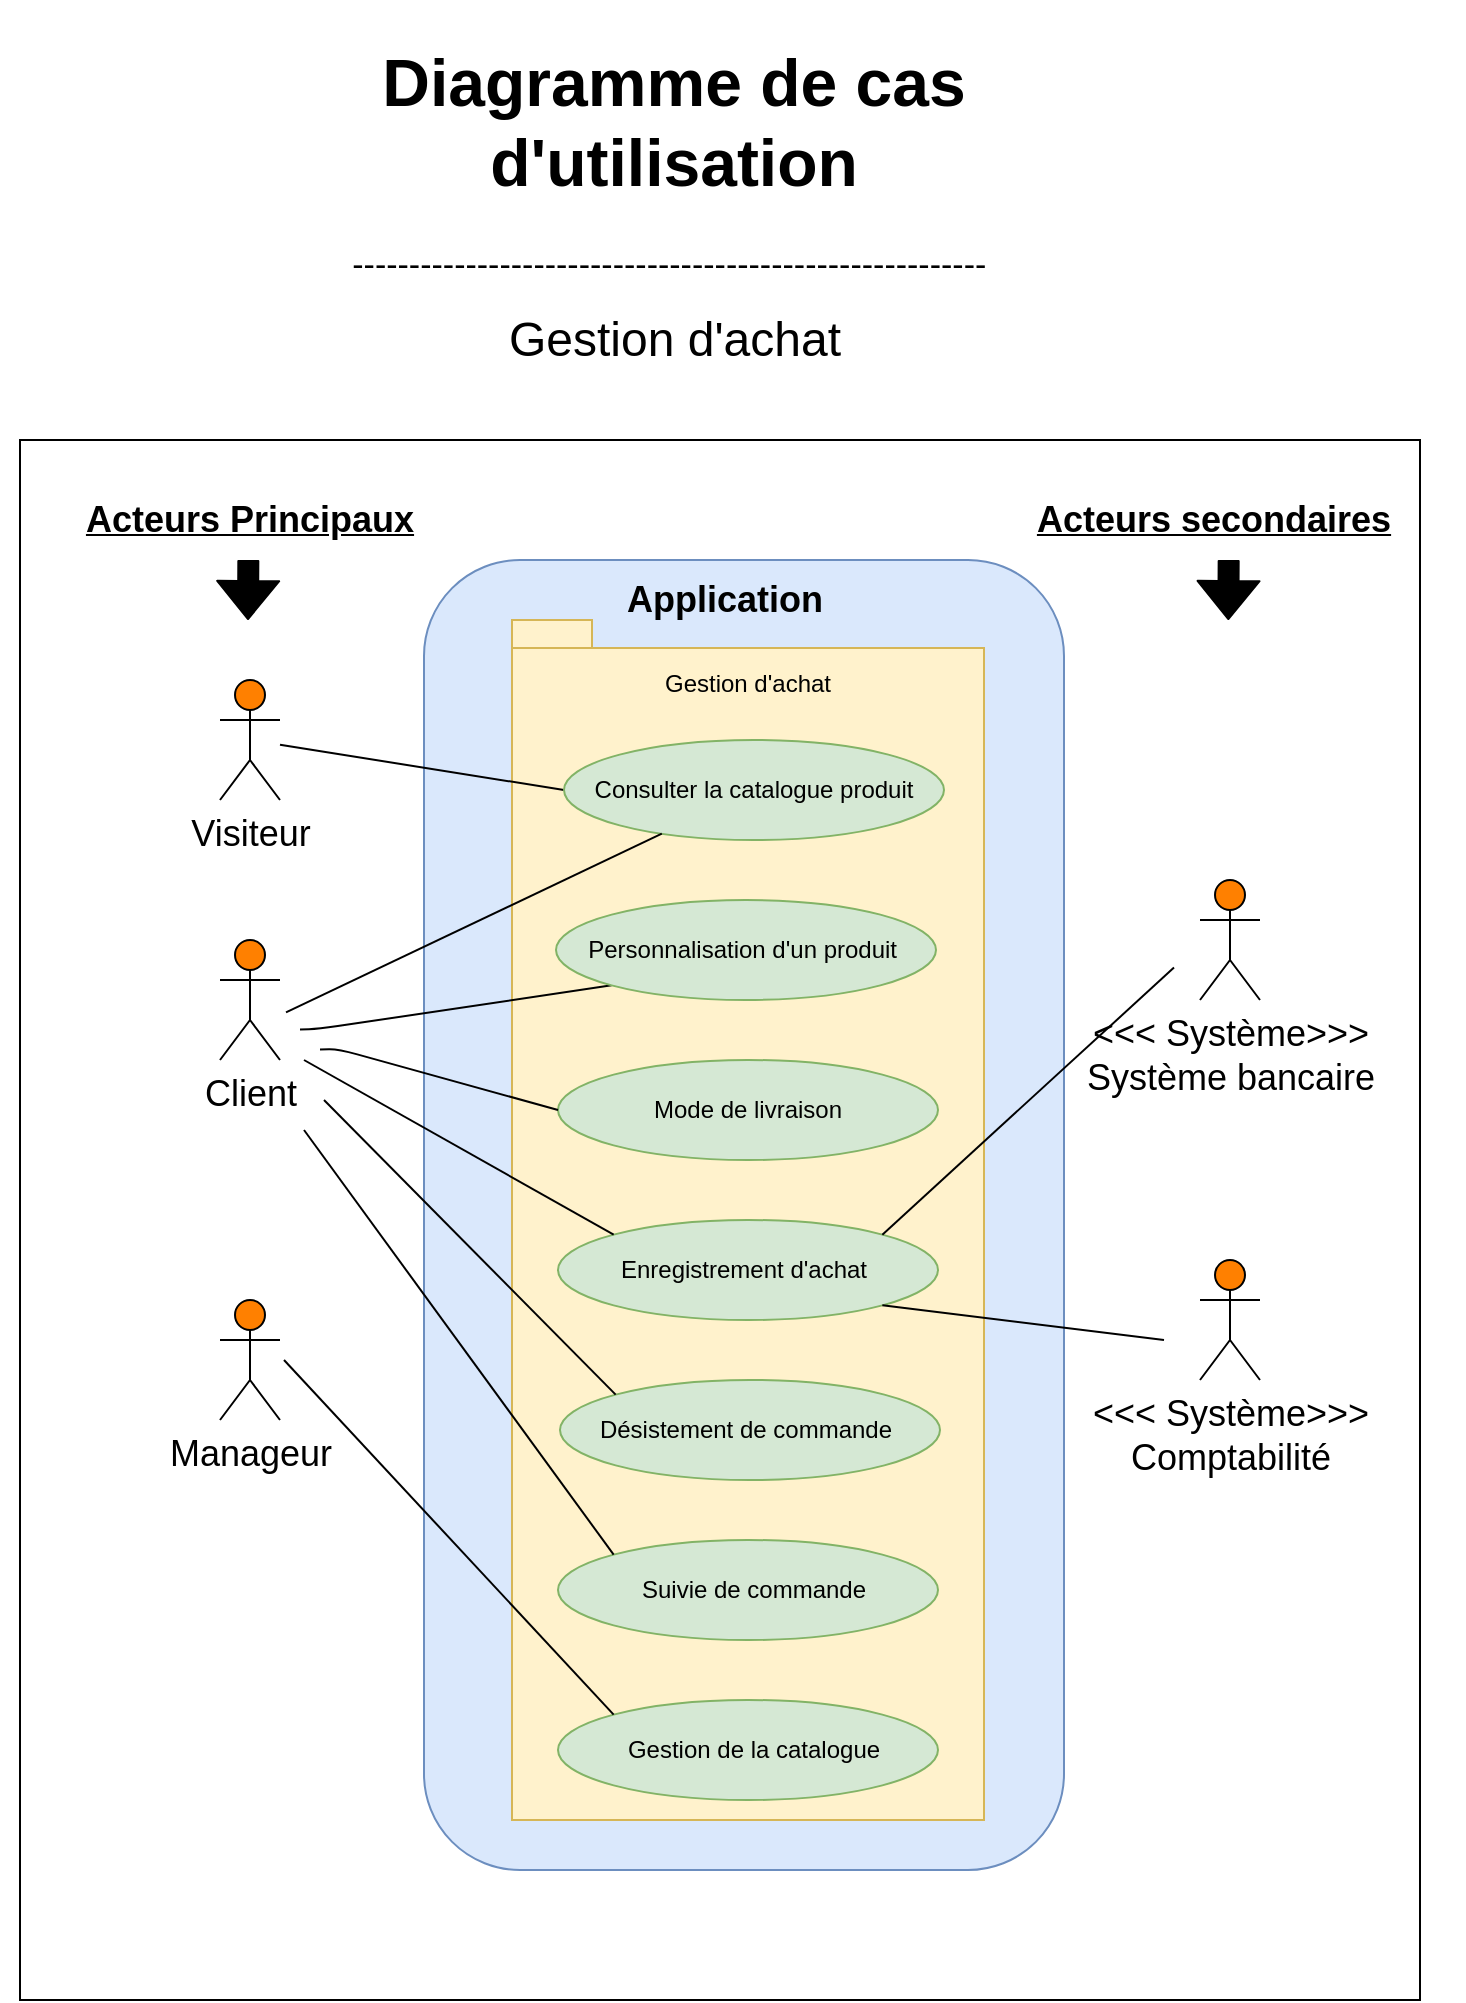<mxfile version="12.6.6" type="github" pages="5">
  <diagram id="Q4VnvSh6ajyP1y70Wybg" name="Gestion d&#39;achat">
    <mxGraphModel dx="786" dy="513" grid="1" gridSize="10" guides="1" tooltips="1" connect="1" arrows="1" fold="1" page="1" pageScale="1" pageWidth="827" pageHeight="1169" math="0" shadow="0">
      <root>
        <mxCell id="0"/>
        <mxCell id="1" parent="0"/>
        <mxCell id="QWDj1nxfprRpqqSH3ZDR-1" value="" style="whiteSpace=wrap;html=1;" parent="1" vertex="1">
          <mxGeometry x="68" y="250" width="700" height="780" as="geometry"/>
        </mxCell>
        <mxCell id="QWDj1nxfprRpqqSH3ZDR-2" value="&lt;h1 style=&quot;font-size: 33px&quot;&gt;Diagramme de cas d&#39;utilisation&lt;/h1&gt;&lt;span style=&quot;font-size: 17px&quot;&gt;--------------------------------------------------------&amp;nbsp;&lt;/span&gt;&lt;p style=&quot;font-size: 17px&quot;&gt;&amp;nbsp;&lt;/p&gt;" style="text;html=1;strokeColor=none;fillColor=none;spacing=5;spacingTop=-20;whiteSpace=wrap;overflow=hidden;rounded=0;align=center;" parent="1" vertex="1">
          <mxGeometry x="190" y="40" width="410" height="150" as="geometry"/>
        </mxCell>
        <mxCell id="QWDj1nxfprRpqqSH3ZDR-3" value="" style="rounded=1;whiteSpace=wrap;html=1;fillColor=#dae8fc;strokeColor=#6c8ebf;" parent="1" vertex="1">
          <mxGeometry x="270" y="310" width="320" height="655" as="geometry"/>
        </mxCell>
        <mxCell id="QWDj1nxfprRpqqSH3ZDR-4" value="Application&amp;nbsp;" style="text;html=1;strokeColor=none;fillColor=none;align=center;verticalAlign=middle;whiteSpace=wrap;rounded=0;fontSize=18;fontStyle=1;glass=0;gradientColor=none;" parent="1" vertex="1">
          <mxGeometry x="343" y="300" width="160" height="60" as="geometry"/>
        </mxCell>
        <mxCell id="QWDj1nxfprRpqqSH3ZDR-5" value="Visiteur" style="shape=umlActor;verticalLabelPosition=bottom;labelBackgroundColor=#ffffff;verticalAlign=top;html=1;outlineConnect=0;fontSize=18;fillColor=#FF8000;" parent="1" vertex="1">
          <mxGeometry x="168" y="370" width="30" height="60" as="geometry"/>
        </mxCell>
        <mxCell id="QWDj1nxfprRpqqSH3ZDR-6" value="Client" style="shape=umlActor;verticalLabelPosition=bottom;labelBackgroundColor=#ffffff;verticalAlign=top;html=1;outlineConnect=0;fontSize=18;fillColor=#FF8000;" parent="1" vertex="1">
          <mxGeometry x="168" y="500" width="30" height="60" as="geometry"/>
        </mxCell>
        <mxCell id="QWDj1nxfprRpqqSH3ZDR-9" value="Manageur" style="shape=umlActor;verticalLabelPosition=bottom;labelBackgroundColor=#ffffff;verticalAlign=top;html=1;outlineConnect=0;fontSize=18;fillColor=#FF8000;" parent="1" vertex="1">
          <mxGeometry x="168" y="680" width="30" height="60" as="geometry"/>
        </mxCell>
        <mxCell id="QWDj1nxfprRpqqSH3ZDR-30" value="&amp;lt;&amp;lt;&amp;lt; Système&amp;gt;&amp;gt;&amp;gt;&lt;br&gt;Système bancaire" style="shape=umlActor;verticalLabelPosition=bottom;labelBackgroundColor=#ffffff;verticalAlign=top;html=1;outlineConnect=0;fontSize=18;gradientColor=none;gradientDirection=north;fillColor=#FF8000;" parent="1" vertex="1">
          <mxGeometry x="658" y="470" width="30" height="60" as="geometry"/>
        </mxCell>
        <mxCell id="QWDj1nxfprRpqqSH3ZDR-31" value="&amp;lt;&amp;lt;&amp;lt; Système&amp;gt;&amp;gt;&amp;gt;&lt;br&gt;Comptabilité" style="shape=umlActor;verticalLabelPosition=bottom;labelBackgroundColor=#ffffff;verticalAlign=top;html=1;outlineConnect=0;fontSize=18;gradientColor=none;gradientDirection=north;fillColor=#FF8000;" parent="1" vertex="1">
          <mxGeometry x="658" y="660" width="30" height="60" as="geometry"/>
        </mxCell>
        <mxCell id="QWDj1nxfprRpqqSH3ZDR-36" value="Acteurs Principaux" style="text;html=1;strokeColor=none;fillColor=none;align=center;verticalAlign=middle;whiteSpace=wrap;rounded=0;glass=0;fontSize=18;fontStyle=5" parent="1" vertex="1">
          <mxGeometry x="58" y="280" width="250" height="20" as="geometry"/>
        </mxCell>
        <mxCell id="QWDj1nxfprRpqqSH3ZDR-37" value="Acteurs secondaires" style="text;html=1;strokeColor=none;fillColor=none;align=center;verticalAlign=middle;whiteSpace=wrap;rounded=0;glass=0;fontSize=18;fontStyle=5" parent="1" vertex="1">
          <mxGeometry x="540" y="280" width="250" height="20" as="geometry"/>
        </mxCell>
        <mxCell id="QWDj1nxfprRpqqSH3ZDR-38" value="" style="shape=flexArrow;endArrow=classic;html=1;strokeColor=#000000;fontSize=18;fillColor=#000000;" parent="1" edge="1">
          <mxGeometry width="50" height="50" relative="1" as="geometry">
            <mxPoint x="182.17" y="310" as="sourcePoint"/>
            <mxPoint x="182" y="340" as="targetPoint"/>
          </mxGeometry>
        </mxCell>
        <mxCell id="QWDj1nxfprRpqqSH3ZDR-40" value="" style="shape=flexArrow;endArrow=classic;html=1;strokeColor=#000000;fontSize=18;fillColor=#000000;" parent="1" edge="1">
          <mxGeometry width="50" height="50" relative="1" as="geometry">
            <mxPoint x="672.34" y="310" as="sourcePoint"/>
            <mxPoint x="672.17" y="340" as="targetPoint"/>
          </mxGeometry>
        </mxCell>
        <mxCell id="bGvTpOcmgWzEgEp-N8Zq-1" value="" style="shape=folder;fontStyle=1;spacingTop=10;tabWidth=40;tabHeight=14;tabPosition=left;html=1;fillColor=#fff2cc;strokeColor=#d6b656;" parent="1" vertex="1">
          <mxGeometry x="314" y="340" width="236" height="600" as="geometry"/>
        </mxCell>
        <mxCell id="gy7lW3POpjNdomU-dFTI-1" value="" style="endArrow=none;html=1;entryX=0;entryY=0.5;entryDx=0;entryDy=0;" parent="1" source="QWDj1nxfprRpqqSH3ZDR-5" target="vUm-j6URE58z15l5uwDP-5" edge="1">
          <mxGeometry width="50" height="50" relative="1" as="geometry">
            <mxPoint x="208" y="430" as="sourcePoint"/>
            <mxPoint x="108" y="1050" as="targetPoint"/>
          </mxGeometry>
        </mxCell>
        <mxCell id="vUm-j6URE58z15l5uwDP-2" value="Gestion d&#39;achat" style="text;html=1;strokeColor=none;fillColor=none;align=center;verticalAlign=middle;whiteSpace=wrap;rounded=0;" parent="1" vertex="1">
          <mxGeometry x="382" y="362" width="100" height="20" as="geometry"/>
        </mxCell>
        <mxCell id="vUm-j6URE58z15l5uwDP-5" value="" style="ellipse;whiteSpace=wrap;html=1;fillColor=#d5e8d4;strokeColor=#82b366;" parent="1" vertex="1">
          <mxGeometry x="340" y="400" width="190" height="50" as="geometry"/>
        </mxCell>
        <mxCell id="vUm-j6URE58z15l5uwDP-6" value="Consulter la catalogue produit" style="text;html=1;strokeColor=none;fillColor=none;align=center;verticalAlign=middle;whiteSpace=wrap;rounded=0;" parent="1" vertex="1">
          <mxGeometry x="330" y="415" width="210" height="20" as="geometry"/>
        </mxCell>
        <mxCell id="I_hh46oAvjUN_I0hhad0-1" value="" style="ellipse;whiteSpace=wrap;html=1;fillColor=#d5e8d4;strokeColor=#82b366;" vertex="1" parent="1">
          <mxGeometry x="337" y="640" width="190" height="50" as="geometry"/>
        </mxCell>
        <mxCell id="I_hh46oAvjUN_I0hhad0-2" value="Enregistrement d&#39;achat" style="text;html=1;strokeColor=none;fillColor=none;align=center;verticalAlign=middle;whiteSpace=wrap;rounded=0;" vertex="1" parent="1">
          <mxGeometry x="325" y="655" width="210" height="20" as="geometry"/>
        </mxCell>
        <mxCell id="I_hh46oAvjUN_I0hhad0-3" value="" style="endArrow=none;html=1;" edge="1" parent="1" target="vUm-j6URE58z15l5uwDP-5">
          <mxGeometry width="50" height="50" relative="1" as="geometry">
            <mxPoint x="201" y="536.21" as="sourcePoint"/>
            <mxPoint x="343" y="595" as="targetPoint"/>
          </mxGeometry>
        </mxCell>
        <mxCell id="I_hh46oAvjUN_I0hhad0-4" value="" style="endArrow=none;html=1;entryX=0;entryY=0.5;entryDx=0;entryDy=0;exitX=1;exitY=0;exitDx=0;exitDy=0;" edge="1" parent="1" source="I_hh46oAvjUN_I0hhad0-1">
          <mxGeometry width="50" height="50" relative="1" as="geometry">
            <mxPoint x="503" y="455.0" as="sourcePoint"/>
            <mxPoint x="645" y="513.79" as="targetPoint"/>
          </mxGeometry>
        </mxCell>
        <mxCell id="I_hh46oAvjUN_I0hhad0-5" value="" style="endArrow=none;html=1;entryX=0;entryY=0;entryDx=0;entryDy=0;" edge="1" parent="1" target="I_hh46oAvjUN_I0hhad0-1">
          <mxGeometry width="50" height="50" relative="1" as="geometry">
            <mxPoint x="210" y="560" as="sourcePoint"/>
            <mxPoint x="382.755" y="493.886" as="targetPoint"/>
          </mxGeometry>
        </mxCell>
        <mxCell id="I_hh46oAvjUN_I0hhad0-6" value="" style="ellipse;whiteSpace=wrap;html=1;fillColor=#d5e8d4;strokeColor=#82b366;" vertex="1" parent="1">
          <mxGeometry x="337" y="880" width="190" height="50" as="geometry"/>
        </mxCell>
        <mxCell id="I_hh46oAvjUN_I0hhad0-7" value="Gestion de la catalogue" style="text;html=1;strokeColor=none;fillColor=none;align=center;verticalAlign=middle;whiteSpace=wrap;rounded=0;" vertex="1" parent="1">
          <mxGeometry x="330" y="895" width="210" height="20" as="geometry"/>
        </mxCell>
        <mxCell id="I_hh46oAvjUN_I0hhad0-8" value="" style="endArrow=none;html=1;entryX=0;entryY=0;entryDx=0;entryDy=0;" edge="1" parent="1" target="I_hh46oAvjUN_I0hhad0-6">
          <mxGeometry width="50" height="50" relative="1" as="geometry">
            <mxPoint x="200" y="710" as="sourcePoint"/>
            <mxPoint x="337.005" y="737.322" as="targetPoint"/>
          </mxGeometry>
        </mxCell>
        <mxCell id="I_hh46oAvjUN_I0hhad0-9" value="" style="endArrow=none;html=1;exitX=1;exitY=1;exitDx=0;exitDy=0;" edge="1" parent="1" source="I_hh46oAvjUN_I0hhad0-1">
          <mxGeometry width="50" height="50" relative="1" as="geometry">
            <mxPoint x="509.175" y="597.322" as="sourcePoint"/>
            <mxPoint x="640" y="700" as="targetPoint"/>
          </mxGeometry>
        </mxCell>
        <mxCell id="r3toIV_oCMHo1dfmNF1c-1" value="" style="ellipse;whiteSpace=wrap;html=1;fillColor=#d5e8d4;strokeColor=#82b366;" vertex="1" parent="1">
          <mxGeometry x="337" y="560" width="190" height="50" as="geometry"/>
        </mxCell>
        <mxCell id="r3toIV_oCMHo1dfmNF1c-2" value="Mode de livraison" style="text;html=1;strokeColor=none;fillColor=none;align=center;verticalAlign=middle;whiteSpace=wrap;rounded=0;" vertex="1" parent="1">
          <mxGeometry x="327" y="575" width="210" height="20" as="geometry"/>
        </mxCell>
        <mxCell id="r3toIV_oCMHo1dfmNF1c-3" value="" style="endArrow=none;html=1;entryX=0;entryY=1;entryDx=0;entryDy=0;" edge="1" parent="1" target="43fGHOJcIuJRuDEXYhk--1">
          <mxGeometry width="50" height="50" relative="1" as="geometry">
            <mxPoint x="208" y="544.71" as="sourcePoint"/>
            <mxPoint x="337" y="544.5" as="targetPoint"/>
            <Array as="points">
              <mxPoint x="217" y="544.5"/>
            </Array>
          </mxGeometry>
        </mxCell>
        <mxCell id="r3toIV_oCMHo1dfmNF1c-4" value="" style="ellipse;whiteSpace=wrap;html=1;fillColor=#d5e8d4;strokeColor=#82b366;" vertex="1" parent="1">
          <mxGeometry x="338" y="720" width="190" height="50" as="geometry"/>
        </mxCell>
        <mxCell id="r3toIV_oCMHo1dfmNF1c-5" value="Désistement de commande" style="text;html=1;strokeColor=none;fillColor=none;align=center;verticalAlign=middle;whiteSpace=wrap;rounded=0;" vertex="1" parent="1">
          <mxGeometry x="326" y="735" width="210" height="20" as="geometry"/>
        </mxCell>
        <mxCell id="r3toIV_oCMHo1dfmNF1c-6" value="" style="endArrow=none;html=1;entryX=0;entryY=0;entryDx=0;entryDy=0;" edge="1" parent="1" target="r3toIV_oCMHo1dfmNF1c-4">
          <mxGeometry width="50" height="50" relative="1" as="geometry">
            <mxPoint x="220" y="580" as="sourcePoint"/>
            <mxPoint x="374.825" y="627.322" as="targetPoint"/>
          </mxGeometry>
        </mxCell>
        <mxCell id="43fGHOJcIuJRuDEXYhk--1" value="" style="ellipse;whiteSpace=wrap;html=1;fillColor=#d5e8d4;strokeColor=#82b366;" vertex="1" parent="1">
          <mxGeometry x="336" y="480" width="190" height="50" as="geometry"/>
        </mxCell>
        <mxCell id="43fGHOJcIuJRuDEXYhk--2" value="Personnalisation d&#39;un produit&amp;nbsp;" style="text;html=1;strokeColor=none;fillColor=none;align=center;verticalAlign=middle;whiteSpace=wrap;rounded=0;" vertex="1" parent="1">
          <mxGeometry x="326" y="495" width="210" height="20" as="geometry"/>
        </mxCell>
        <mxCell id="43fGHOJcIuJRuDEXYhk--3" value="" style="endArrow=none;html=1;entryX=0;entryY=0.5;entryDx=0;entryDy=0;" edge="1" parent="1" target="r3toIV_oCMHo1dfmNF1c-1">
          <mxGeometry width="50" height="50" relative="1" as="geometry">
            <mxPoint x="218" y="554.71" as="sourcePoint"/>
            <mxPoint x="347" y="595" as="targetPoint"/>
            <Array as="points">
              <mxPoint x="227" y="554.5"/>
            </Array>
          </mxGeometry>
        </mxCell>
        <mxCell id="M3jOgyaK53UaTkVH63Le-1" value="" style="ellipse;whiteSpace=wrap;html=1;fillColor=#d5e8d4;strokeColor=#82b366;" vertex="1" parent="1">
          <mxGeometry x="337" y="800" width="190" height="50" as="geometry"/>
        </mxCell>
        <mxCell id="M3jOgyaK53UaTkVH63Le-2" value="Suivie de commande" style="text;html=1;strokeColor=none;fillColor=none;align=center;verticalAlign=middle;whiteSpace=wrap;rounded=0;" vertex="1" parent="1">
          <mxGeometry x="330" y="815" width="210" height="20" as="geometry"/>
        </mxCell>
        <mxCell id="M3jOgyaK53UaTkVH63Le-3" value="" style="endArrow=none;html=1;entryX=0;entryY=0;entryDx=0;entryDy=0;" edge="1" parent="1" target="M3jOgyaK53UaTkVH63Le-1">
          <mxGeometry width="50" height="50" relative="1" as="geometry">
            <mxPoint x="210" y="595" as="sourcePoint"/>
            <mxPoint x="355.825" y="742.322" as="targetPoint"/>
          </mxGeometry>
        </mxCell>
        <mxCell id="oxvTJIU8UsC93sXLGyZz-1" value="Gestion d&#39;achat" style="text;html=1;strokeColor=none;fillColor=none;align=center;verticalAlign=middle;whiteSpace=wrap;rounded=0;fontSize=24;" vertex="1" parent="1">
          <mxGeometry x="240.5" y="190" width="309" height="20" as="geometry"/>
        </mxCell>
      </root>
    </mxGraphModel>
  </diagram>
  <diagram name="Gestion de production" id="fgTAtfgwFq6CUhq8dnCs">
    <mxGraphModel dx="786" dy="513" grid="1" gridSize="10" guides="1" tooltips="1" connect="1" arrows="1" fold="1" page="1" pageScale="1" pageWidth="827" pageHeight="1169" math="0" shadow="0">
      <root>
        <mxCell id="d8JkluKaq2D7Z7kEgQlh-0"/>
        <mxCell id="d8JkluKaq2D7Z7kEgQlh-1" parent="d8JkluKaq2D7Z7kEgQlh-0"/>
        <mxCell id="d8JkluKaq2D7Z7kEgQlh-2" value="" style="whiteSpace=wrap;html=1;" vertex="1" parent="d8JkluKaq2D7Z7kEgQlh-1">
          <mxGeometry x="68" y="250" width="700" height="780" as="geometry"/>
        </mxCell>
        <mxCell id="d8JkluKaq2D7Z7kEgQlh-3" value="&lt;h1 style=&quot;font-size: 33px&quot;&gt;Diagramme de cas d&#39;utilisation&lt;/h1&gt;&lt;p style=&quot;font-size: 17px&quot;&gt;--------------------------------------------------------&amp;nbsp;&lt;/p&gt;" style="text;html=1;strokeColor=none;fillColor=none;spacing=5;spacingTop=-20;whiteSpace=wrap;overflow=hidden;rounded=0;align=center;" vertex="1" parent="d8JkluKaq2D7Z7kEgQlh-1">
          <mxGeometry x="190" y="40" width="410" height="150" as="geometry"/>
        </mxCell>
        <mxCell id="d8JkluKaq2D7Z7kEgQlh-4" value="" style="rounded=1;whiteSpace=wrap;html=1;fillColor=#dae8fc;strokeColor=#6c8ebf;" vertex="1" parent="d8JkluKaq2D7Z7kEgQlh-1">
          <mxGeometry x="270" y="310" width="320" height="655" as="geometry"/>
        </mxCell>
        <mxCell id="d8JkluKaq2D7Z7kEgQlh-5" value="Application&amp;nbsp;" style="text;html=1;strokeColor=none;fillColor=none;align=center;verticalAlign=middle;whiteSpace=wrap;rounded=0;fontSize=18;fontStyle=1;glass=0;gradientColor=none;" vertex="1" parent="d8JkluKaq2D7Z7kEgQlh-1">
          <mxGeometry x="343" y="300" width="160" height="60" as="geometry"/>
        </mxCell>
        <mxCell id="d8JkluKaq2D7Z7kEgQlh-6" value="Pizzaiolo" style="shape=umlActor;verticalLabelPosition=bottom;labelBackgroundColor=#ffffff;verticalAlign=top;html=1;outlineConnect=0;fontSize=18;fillColor=#FF8000;" vertex="1" parent="d8JkluKaq2D7Z7kEgQlh-1">
          <mxGeometry x="168" y="370" width="30" height="60" as="geometry"/>
        </mxCell>
        <mxCell id="d8JkluKaq2D7Z7kEgQlh-7" value="Manageur" style="shape=umlActor;verticalLabelPosition=bottom;labelBackgroundColor=#ffffff;verticalAlign=top;html=1;outlineConnect=0;fontSize=18;fillColor=#FF8000;" vertex="1" parent="d8JkluKaq2D7Z7kEgQlh-1">
          <mxGeometry x="168" y="500" width="30" height="60" as="geometry"/>
        </mxCell>
        <mxCell id="d8JkluKaq2D7Z7kEgQlh-11" value="Acteurs Principaux" style="text;html=1;strokeColor=none;fillColor=none;align=center;verticalAlign=middle;whiteSpace=wrap;rounded=0;glass=0;fontSize=18;fontStyle=5" vertex="1" parent="d8JkluKaq2D7Z7kEgQlh-1">
          <mxGeometry x="58" y="280" width="250" height="20" as="geometry"/>
        </mxCell>
        <mxCell id="d8JkluKaq2D7Z7kEgQlh-12" value="Acteurs secondaires" style="text;html=1;strokeColor=none;fillColor=none;align=center;verticalAlign=middle;whiteSpace=wrap;rounded=0;glass=0;fontSize=18;fontStyle=5" vertex="1" parent="d8JkluKaq2D7Z7kEgQlh-1">
          <mxGeometry x="540" y="280" width="250" height="20" as="geometry"/>
        </mxCell>
        <mxCell id="d8JkluKaq2D7Z7kEgQlh-13" value="" style="shape=flexArrow;endArrow=classic;html=1;strokeColor=#000000;fontSize=18;fillColor=#000000;" edge="1" parent="d8JkluKaq2D7Z7kEgQlh-1">
          <mxGeometry width="50" height="50" relative="1" as="geometry">
            <mxPoint x="182.17" y="310" as="sourcePoint"/>
            <mxPoint x="182" y="340" as="targetPoint"/>
          </mxGeometry>
        </mxCell>
        <mxCell id="d8JkluKaq2D7Z7kEgQlh-14" value="" style="shape=flexArrow;endArrow=classic;html=1;strokeColor=#000000;fontSize=18;fillColor=#000000;" edge="1" parent="d8JkluKaq2D7Z7kEgQlh-1">
          <mxGeometry width="50" height="50" relative="1" as="geometry">
            <mxPoint x="672.34" y="310" as="sourcePoint"/>
            <mxPoint x="672.17" y="340" as="targetPoint"/>
          </mxGeometry>
        </mxCell>
        <mxCell id="d8JkluKaq2D7Z7kEgQlh-15" value="" style="shape=folder;fontStyle=1;spacingTop=10;tabWidth=40;tabHeight=14;tabPosition=left;html=1;fillColor=#fff2cc;strokeColor=#d6b656;" vertex="1" parent="d8JkluKaq2D7Z7kEgQlh-1">
          <mxGeometry x="314" y="340" width="236" height="600" as="geometry"/>
        </mxCell>
        <mxCell id="d8JkluKaq2D7Z7kEgQlh-16" value="" style="endArrow=none;html=1;entryX=0;entryY=0.5;entryDx=0;entryDy=0;" edge="1" parent="d8JkluKaq2D7Z7kEgQlh-1" source="d8JkluKaq2D7Z7kEgQlh-6" target="d8JkluKaq2D7Z7kEgQlh-18">
          <mxGeometry width="50" height="50" relative="1" as="geometry">
            <mxPoint x="208" y="430" as="sourcePoint"/>
            <mxPoint x="108" y="1050" as="targetPoint"/>
          </mxGeometry>
        </mxCell>
        <mxCell id="d8JkluKaq2D7Z7kEgQlh-17" value="Gestion de production" style="text;html=1;strokeColor=none;fillColor=none;align=center;verticalAlign=middle;whiteSpace=wrap;rounded=0;" vertex="1" parent="d8JkluKaq2D7Z7kEgQlh-1">
          <mxGeometry x="371" y="360" width="128" height="20" as="geometry"/>
        </mxCell>
        <mxCell id="d8JkluKaq2D7Z7kEgQlh-18" value="" style="ellipse;whiteSpace=wrap;html=1;fillColor=#d5e8d4;strokeColor=#82b366;" vertex="1" parent="d8JkluKaq2D7Z7kEgQlh-1">
          <mxGeometry x="340" y="440" width="190" height="50" as="geometry"/>
        </mxCell>
        <mxCell id="d8JkluKaq2D7Z7kEgQlh-19" value="Rappel d&#39;ingrédients" style="text;html=1;strokeColor=none;fillColor=none;align=center;verticalAlign=middle;whiteSpace=wrap;rounded=0;" vertex="1" parent="d8JkluKaq2D7Z7kEgQlh-1">
          <mxGeometry x="330" y="455" width="210" height="20" as="geometry"/>
        </mxCell>
        <mxCell id="d8JkluKaq2D7Z7kEgQlh-20" value="" style="ellipse;whiteSpace=wrap;html=1;fillColor=#d5e8d4;strokeColor=#82b366;" vertex="1" parent="d8JkluKaq2D7Z7kEgQlh-1">
          <mxGeometry x="337" y="580" width="190" height="50" as="geometry"/>
        </mxCell>
        <mxCell id="d8JkluKaq2D7Z7kEgQlh-21" value="&amp;nbsp;Mise à jour du statut&lt;br&gt;&quot;En préparation&quot;" style="text;html=1;strokeColor=none;fillColor=none;align=center;verticalAlign=middle;whiteSpace=wrap;rounded=0;" vertex="1" parent="d8JkluKaq2D7Z7kEgQlh-1">
          <mxGeometry x="330" y="595" width="210" height="20" as="geometry"/>
        </mxCell>
        <mxCell id="EaD-doI5XmKmRAlk7yoj-0" value="Gestion de production" style="text;html=1;strokeColor=none;fillColor=none;align=center;verticalAlign=middle;whiteSpace=wrap;rounded=0;fontSize=24;" vertex="1" parent="d8JkluKaq2D7Z7kEgQlh-1">
          <mxGeometry x="240.5" y="190" width="309" height="20" as="geometry"/>
        </mxCell>
        <mxCell id="EaD-doI5XmKmRAlk7yoj-3" value="" style="endArrow=none;html=1;entryX=0;entryY=0;entryDx=0;entryDy=0;" edge="1" parent="d8JkluKaq2D7Z7kEgQlh-1" target="d8JkluKaq2D7Z7kEgQlh-20">
          <mxGeometry width="50" height="50" relative="1" as="geometry">
            <mxPoint x="220" y="430" as="sourcePoint"/>
            <mxPoint x="350" y="475" as="targetPoint"/>
          </mxGeometry>
        </mxCell>
        <mxCell id="EaD-doI5XmKmRAlk7yoj-10" value="" style="ellipse;whiteSpace=wrap;html=1;fillColor=#d5e8d4;strokeColor=#82b366;" vertex="1" parent="d8JkluKaq2D7Z7kEgQlh-1">
          <mxGeometry x="335" y="720" width="190" height="50" as="geometry"/>
        </mxCell>
        <mxCell id="dQtpfqNL97VUEAJI0ixf-0" value="Suivie de préparation" style="text;html=1;strokeColor=none;fillColor=none;align=center;verticalAlign=middle;whiteSpace=wrap;rounded=0;" vertex="1" parent="d8JkluKaq2D7Z7kEgQlh-1">
          <mxGeometry x="325" y="735" width="210" height="20" as="geometry"/>
        </mxCell>
        <mxCell id="dQtpfqNL97VUEAJI0ixf-1" value="" style="endArrow=none;html=1;entryX=0;entryY=0;entryDx=0;entryDy=0;" edge="1" parent="d8JkluKaq2D7Z7kEgQlh-1" target="EaD-doI5XmKmRAlk7yoj-10">
          <mxGeometry width="50" height="50" relative="1" as="geometry">
            <mxPoint x="208" y="550.0" as="sourcePoint"/>
            <mxPoint x="350" y="608.79" as="targetPoint"/>
          </mxGeometry>
        </mxCell>
      </root>
    </mxGraphModel>
  </diagram>
  <diagram name="Gestion de livraison" id="UV4tbAQiBesQI6crcTb9">
    <mxGraphModel dx="786" dy="513" grid="1" gridSize="10" guides="1" tooltips="1" connect="1" arrows="1" fold="1" page="1" pageScale="1" pageWidth="827" pageHeight="1169" math="0" shadow="0">
      <root>
        <mxCell id="ykpp0NAtl0xC6Hz3AZJ0-0"/>
        <mxCell id="ykpp0NAtl0xC6Hz3AZJ0-1" parent="ykpp0NAtl0xC6Hz3AZJ0-0"/>
        <mxCell id="ykpp0NAtl0xC6Hz3AZJ0-2" value="" style="whiteSpace=wrap;html=1;" vertex="1" parent="ykpp0NAtl0xC6Hz3AZJ0-1">
          <mxGeometry x="68" y="250" width="700" height="780" as="geometry"/>
        </mxCell>
        <mxCell id="ykpp0NAtl0xC6Hz3AZJ0-3" value="&lt;h1 style=&quot;font-size: 33px&quot;&gt;Diagramme de cas d&#39;utilisation&lt;/h1&gt;&lt;p style=&quot;font-size: 17px&quot;&gt;--------------------------------------------------------&amp;nbsp;&lt;/p&gt;" style="text;html=1;strokeColor=none;fillColor=none;spacing=5;spacingTop=-20;whiteSpace=wrap;overflow=hidden;rounded=0;align=center;" vertex="1" parent="ykpp0NAtl0xC6Hz3AZJ0-1">
          <mxGeometry x="190" y="40" width="410" height="150" as="geometry"/>
        </mxCell>
        <mxCell id="ykpp0NAtl0xC6Hz3AZJ0-4" value="" style="rounded=1;whiteSpace=wrap;html=1;fillColor=#dae8fc;strokeColor=#6c8ebf;" vertex="1" parent="ykpp0NAtl0xC6Hz3AZJ0-1">
          <mxGeometry x="270" y="310" width="320" height="655" as="geometry"/>
        </mxCell>
        <mxCell id="ykpp0NAtl0xC6Hz3AZJ0-5" value="Application&amp;nbsp;" style="text;html=1;strokeColor=none;fillColor=none;align=center;verticalAlign=middle;whiteSpace=wrap;rounded=0;fontSize=18;fontStyle=1;glass=0;gradientColor=none;" vertex="1" parent="ykpp0NAtl0xC6Hz3AZJ0-1">
          <mxGeometry x="343" y="300" width="160" height="60" as="geometry"/>
        </mxCell>
        <mxCell id="ykpp0NAtl0xC6Hz3AZJ0-6" value="Livreur" style="shape=umlActor;verticalLabelPosition=bottom;labelBackgroundColor=#ffffff;verticalAlign=top;html=1;outlineConnect=0;fontSize=18;fillColor=#FF8000;" vertex="1" parent="ykpp0NAtl0xC6Hz3AZJ0-1">
          <mxGeometry x="168" y="370" width="30" height="60" as="geometry"/>
        </mxCell>
        <mxCell id="ykpp0NAtl0xC6Hz3AZJ0-7" value="Manageur" style="shape=umlActor;verticalLabelPosition=bottom;labelBackgroundColor=#ffffff;verticalAlign=top;html=1;outlineConnect=0;fontSize=18;fillColor=#FF8000;" vertex="1" parent="ykpp0NAtl0xC6Hz3AZJ0-1">
          <mxGeometry x="168" y="660" width="30" height="60" as="geometry"/>
        </mxCell>
        <mxCell id="ykpp0NAtl0xC6Hz3AZJ0-8" value="Acteurs Principaux" style="text;html=1;strokeColor=none;fillColor=none;align=center;verticalAlign=middle;whiteSpace=wrap;rounded=0;glass=0;fontSize=18;fontStyle=5" vertex="1" parent="ykpp0NAtl0xC6Hz3AZJ0-1">
          <mxGeometry x="58" y="280" width="250" height="20" as="geometry"/>
        </mxCell>
        <mxCell id="ykpp0NAtl0xC6Hz3AZJ0-9" value="Acteurs secondaires" style="text;html=1;strokeColor=none;fillColor=none;align=center;verticalAlign=middle;whiteSpace=wrap;rounded=0;glass=0;fontSize=18;fontStyle=5" vertex="1" parent="ykpp0NAtl0xC6Hz3AZJ0-1">
          <mxGeometry x="540" y="280" width="250" height="20" as="geometry"/>
        </mxCell>
        <mxCell id="ykpp0NAtl0xC6Hz3AZJ0-10" value="" style="shape=flexArrow;endArrow=classic;html=1;strokeColor=#000000;fontSize=18;fillColor=#000000;" edge="1" parent="ykpp0NAtl0xC6Hz3AZJ0-1">
          <mxGeometry width="50" height="50" relative="1" as="geometry">
            <mxPoint x="182.17" y="310" as="sourcePoint"/>
            <mxPoint x="182" y="340" as="targetPoint"/>
          </mxGeometry>
        </mxCell>
        <mxCell id="ykpp0NAtl0xC6Hz3AZJ0-11" value="" style="shape=flexArrow;endArrow=classic;html=1;strokeColor=#000000;fontSize=18;fillColor=#000000;" edge="1" parent="ykpp0NAtl0xC6Hz3AZJ0-1">
          <mxGeometry width="50" height="50" relative="1" as="geometry">
            <mxPoint x="672.34" y="310" as="sourcePoint"/>
            <mxPoint x="672.17" y="340" as="targetPoint"/>
          </mxGeometry>
        </mxCell>
        <mxCell id="ykpp0NAtl0xC6Hz3AZJ0-12" value="" style="shape=folder;fontStyle=1;spacingTop=10;tabWidth=40;tabHeight=14;tabPosition=left;html=1;fillColor=#fff2cc;strokeColor=#d6b656;" vertex="1" parent="ykpp0NAtl0xC6Hz3AZJ0-1">
          <mxGeometry x="314" y="340" width="236" height="600" as="geometry"/>
        </mxCell>
        <mxCell id="ykpp0NAtl0xC6Hz3AZJ0-13" value="" style="endArrow=none;html=1;entryX=0;entryY=0.5;entryDx=0;entryDy=0;" edge="1" parent="ykpp0NAtl0xC6Hz3AZJ0-1" source="ykpp0NAtl0xC6Hz3AZJ0-6" target="ykpp0NAtl0xC6Hz3AZJ0-15">
          <mxGeometry width="50" height="50" relative="1" as="geometry">
            <mxPoint x="208" y="430" as="sourcePoint"/>
            <mxPoint x="108" y="1050" as="targetPoint"/>
          </mxGeometry>
        </mxCell>
        <mxCell id="ykpp0NAtl0xC6Hz3AZJ0-14" value="Gestion de la livraison" style="text;html=1;strokeColor=none;fillColor=none;align=center;verticalAlign=middle;whiteSpace=wrap;rounded=0;" vertex="1" parent="ykpp0NAtl0xC6Hz3AZJ0-1">
          <mxGeometry x="371" y="360" width="128" height="20" as="geometry"/>
        </mxCell>
        <mxCell id="ykpp0NAtl0xC6Hz3AZJ0-15" value="" style="ellipse;whiteSpace=wrap;html=1;fillColor=#d5e8d4;strokeColor=#82b366;" vertex="1" parent="ykpp0NAtl0xC6Hz3AZJ0-1">
          <mxGeometry x="340" y="440" width="190" height="50" as="geometry"/>
        </mxCell>
        <mxCell id="ykpp0NAtl0xC6Hz3AZJ0-16" value="Bon de commande" style="text;html=1;strokeColor=none;fillColor=none;align=center;verticalAlign=middle;whiteSpace=wrap;rounded=0;" vertex="1" parent="ykpp0NAtl0xC6Hz3AZJ0-1">
          <mxGeometry x="330" y="455" width="210" height="20" as="geometry"/>
        </mxCell>
        <mxCell id="ykpp0NAtl0xC6Hz3AZJ0-17" value="" style="ellipse;whiteSpace=wrap;html=1;fillColor=#d5e8d4;strokeColor=#82b366;" vertex="1" parent="ykpp0NAtl0xC6Hz3AZJ0-1">
          <mxGeometry x="337" y="580" width="190" height="50" as="geometry"/>
        </mxCell>
        <mxCell id="ykpp0NAtl0xC6Hz3AZJ0-18" value="Misa à jour du statut&lt;br&gt;&quot;En livraison&quot;" style="text;html=1;strokeColor=none;fillColor=none;align=center;verticalAlign=middle;whiteSpace=wrap;rounded=0;" vertex="1" parent="ykpp0NAtl0xC6Hz3AZJ0-1">
          <mxGeometry x="330" y="595" width="210" height="20" as="geometry"/>
        </mxCell>
        <mxCell id="ykpp0NAtl0xC6Hz3AZJ0-19" value="Gestion de la livraison" style="text;html=1;strokeColor=none;fillColor=none;align=center;verticalAlign=middle;whiteSpace=wrap;rounded=0;fontSize=24;" vertex="1" parent="ykpp0NAtl0xC6Hz3AZJ0-1">
          <mxGeometry x="240.5" y="190" width="309" height="20" as="geometry"/>
        </mxCell>
        <mxCell id="ykpp0NAtl0xC6Hz3AZJ0-20" value="" style="endArrow=none;html=1;entryX=0;entryY=0;entryDx=0;entryDy=0;" edge="1" parent="ykpp0NAtl0xC6Hz3AZJ0-1" target="ykpp0NAtl0xC6Hz3AZJ0-17">
          <mxGeometry width="50" height="50" relative="1" as="geometry">
            <mxPoint x="220" y="430" as="sourcePoint"/>
            <mxPoint x="350" y="475" as="targetPoint"/>
          </mxGeometry>
        </mxCell>
        <mxCell id="ykpp0NAtl0xC6Hz3AZJ0-21" value="" style="ellipse;whiteSpace=wrap;html=1;fillColor=#d5e8d4;strokeColor=#82b366;" vertex="1" parent="ykpp0NAtl0xC6Hz3AZJ0-1">
          <mxGeometry x="335" y="720" width="190" height="50" as="geometry"/>
        </mxCell>
        <mxCell id="psMO7LkNplvlpqfrgpkt-0" value="Suivie de livraison" style="text;html=1;strokeColor=none;fillColor=none;align=center;verticalAlign=middle;whiteSpace=wrap;rounded=0;" vertex="1" parent="ykpp0NAtl0xC6Hz3AZJ0-1">
          <mxGeometry x="325" y="735" width="210" height="20" as="geometry"/>
        </mxCell>
        <mxCell id="psMO7LkNplvlpqfrgpkt-2" value="" style="endArrow=none;html=1;entryX=0;entryY=0;entryDx=0;entryDy=0;" edge="1" parent="ykpp0NAtl0xC6Hz3AZJ0-1" target="ykpp0NAtl0xC6Hz3AZJ0-21">
          <mxGeometry width="50" height="50" relative="1" as="geometry">
            <mxPoint x="208" y="696.21" as="sourcePoint"/>
            <mxPoint x="350" y="755" as="targetPoint"/>
          </mxGeometry>
        </mxCell>
      </root>
    </mxGraphModel>
  </diagram>
  <diagram name="Gestion du stock" id="JWaZh6eXskdz8pbeTX37">
    <mxGraphModel dx="786" dy="513" grid="1" gridSize="10" guides="1" tooltips="1" connect="1" arrows="1" fold="1" page="1" pageScale="1" pageWidth="827" pageHeight="1169" math="0" shadow="0">
      <root>
        <mxCell id="oeW2WJHK5YeV3AvNNdEJ-0"/>
        <mxCell id="oeW2WJHK5YeV3AvNNdEJ-1" parent="oeW2WJHK5YeV3AvNNdEJ-0"/>
        <mxCell id="oeW2WJHK5YeV3AvNNdEJ-2" value="" style="whiteSpace=wrap;html=1;" vertex="1" parent="oeW2WJHK5YeV3AvNNdEJ-1">
          <mxGeometry x="68" y="250" width="700" height="780" as="geometry"/>
        </mxCell>
        <mxCell id="oeW2WJHK5YeV3AvNNdEJ-3" value="&lt;h1 style=&quot;font-size: 33px&quot;&gt;Diagramme de cas d&#39;utilisation&lt;/h1&gt;&lt;p style=&quot;font-size: 17px&quot;&gt;--------------------------------------------------------&amp;nbsp;&lt;/p&gt;" style="text;html=1;strokeColor=none;fillColor=none;spacing=5;spacingTop=-20;whiteSpace=wrap;overflow=hidden;rounded=0;align=center;" vertex="1" parent="oeW2WJHK5YeV3AvNNdEJ-1">
          <mxGeometry x="190" y="40" width="410" height="150" as="geometry"/>
        </mxCell>
        <mxCell id="oeW2WJHK5YeV3AvNNdEJ-4" value="" style="rounded=1;whiteSpace=wrap;html=1;fillColor=#dae8fc;strokeColor=#6c8ebf;" vertex="1" parent="oeW2WJHK5YeV3AvNNdEJ-1">
          <mxGeometry x="270" y="310" width="320" height="655" as="geometry"/>
        </mxCell>
        <mxCell id="oeW2WJHK5YeV3AvNNdEJ-5" value="Application&amp;nbsp;" style="text;html=1;strokeColor=none;fillColor=none;align=center;verticalAlign=middle;whiteSpace=wrap;rounded=0;fontSize=18;fontStyle=1;glass=0;gradientColor=none;" vertex="1" parent="oeW2WJHK5YeV3AvNNdEJ-1">
          <mxGeometry x="343" y="300" width="160" height="60" as="geometry"/>
        </mxCell>
        <mxCell id="oeW2WJHK5YeV3AvNNdEJ-7" value="Manageur" style="shape=umlActor;verticalLabelPosition=bottom;labelBackgroundColor=#ffffff;verticalAlign=top;html=1;outlineConnect=0;fontSize=18;fillColor=#FF8000;" vertex="1" parent="oeW2WJHK5YeV3AvNNdEJ-1">
          <mxGeometry x="168" y="535" width="30" height="60" as="geometry"/>
        </mxCell>
        <mxCell id="oeW2WJHK5YeV3AvNNdEJ-8" value="Acteurs Principaux" style="text;html=1;strokeColor=none;fillColor=none;align=center;verticalAlign=middle;whiteSpace=wrap;rounded=0;glass=0;fontSize=18;fontStyle=5" vertex="1" parent="oeW2WJHK5YeV3AvNNdEJ-1">
          <mxGeometry x="58" y="280" width="250" height="20" as="geometry"/>
        </mxCell>
        <mxCell id="oeW2WJHK5YeV3AvNNdEJ-9" value="Acteurs secondaires" style="text;html=1;strokeColor=none;fillColor=none;align=center;verticalAlign=middle;whiteSpace=wrap;rounded=0;glass=0;fontSize=18;fontStyle=5" vertex="1" parent="oeW2WJHK5YeV3AvNNdEJ-1">
          <mxGeometry x="540" y="280" width="250" height="20" as="geometry"/>
        </mxCell>
        <mxCell id="oeW2WJHK5YeV3AvNNdEJ-10" value="" style="shape=flexArrow;endArrow=classic;html=1;strokeColor=#000000;fontSize=18;fillColor=#000000;" edge="1" parent="oeW2WJHK5YeV3AvNNdEJ-1">
          <mxGeometry width="50" height="50" relative="1" as="geometry">
            <mxPoint x="182.17" y="310" as="sourcePoint"/>
            <mxPoint x="182" y="340" as="targetPoint"/>
          </mxGeometry>
        </mxCell>
        <mxCell id="oeW2WJHK5YeV3AvNNdEJ-11" value="" style="shape=flexArrow;endArrow=classic;html=1;strokeColor=#000000;fontSize=18;fillColor=#000000;" edge="1" parent="oeW2WJHK5YeV3AvNNdEJ-1">
          <mxGeometry width="50" height="50" relative="1" as="geometry">
            <mxPoint x="672.34" y="310" as="sourcePoint"/>
            <mxPoint x="672.17" y="340" as="targetPoint"/>
          </mxGeometry>
        </mxCell>
        <mxCell id="oeW2WJHK5YeV3AvNNdEJ-12" value="" style="shape=folder;fontStyle=1;spacingTop=10;tabWidth=40;tabHeight=14;tabPosition=left;html=1;fillColor=#fff2cc;strokeColor=#d6b656;" vertex="1" parent="oeW2WJHK5YeV3AvNNdEJ-1">
          <mxGeometry x="314" y="340" width="236" height="600" as="geometry"/>
        </mxCell>
        <mxCell id="oeW2WJHK5YeV3AvNNdEJ-13" value="" style="endArrow=none;html=1;entryX=0;entryY=0.5;entryDx=0;entryDy=0;" edge="1" parent="oeW2WJHK5YeV3AvNNdEJ-1" target="oeW2WJHK5YeV3AvNNdEJ-15">
          <mxGeometry width="50" height="50" relative="1" as="geometry">
            <mxPoint x="210" y="550" as="sourcePoint"/>
            <mxPoint x="108" y="1050" as="targetPoint"/>
          </mxGeometry>
        </mxCell>
        <mxCell id="oeW2WJHK5YeV3AvNNdEJ-14" value="Gestion du stock" style="text;html=1;strokeColor=none;fillColor=none;align=center;verticalAlign=middle;whiteSpace=wrap;rounded=0;" vertex="1" parent="oeW2WJHK5YeV3AvNNdEJ-1">
          <mxGeometry x="371" y="360" width="128" height="20" as="geometry"/>
        </mxCell>
        <mxCell id="oeW2WJHK5YeV3AvNNdEJ-15" value="" style="ellipse;whiteSpace=wrap;html=1;fillColor=#d5e8d4;strokeColor=#82b366;" vertex="1" parent="oeW2WJHK5YeV3AvNNdEJ-1">
          <mxGeometry x="340" y="440" width="190" height="50" as="geometry"/>
        </mxCell>
        <mxCell id="oeW2WJHK5YeV3AvNNdEJ-16" value="Alimentation du stock" style="text;html=1;strokeColor=none;fillColor=none;align=center;verticalAlign=middle;whiteSpace=wrap;rounded=0;" vertex="1" parent="oeW2WJHK5YeV3AvNNdEJ-1">
          <mxGeometry x="330" y="455" width="210" height="20" as="geometry"/>
        </mxCell>
        <mxCell id="oeW2WJHK5YeV3AvNNdEJ-17" value="" style="ellipse;whiteSpace=wrap;html=1;fillColor=#d5e8d4;strokeColor=#82b366;" vertex="1" parent="oeW2WJHK5YeV3AvNNdEJ-1">
          <mxGeometry x="334" y="615" width="190" height="50" as="geometry"/>
        </mxCell>
        <mxCell id="oeW2WJHK5YeV3AvNNdEJ-18" value="Suivie de stock" style="text;html=1;strokeColor=none;fillColor=none;align=center;verticalAlign=middle;whiteSpace=wrap;rounded=0;" vertex="1" parent="oeW2WJHK5YeV3AvNNdEJ-1">
          <mxGeometry x="327" y="630" width="210" height="20" as="geometry"/>
        </mxCell>
        <mxCell id="oeW2WJHK5YeV3AvNNdEJ-19" value="Gestion du stock" style="text;html=1;strokeColor=none;fillColor=none;align=center;verticalAlign=middle;whiteSpace=wrap;rounded=0;fontSize=24;" vertex="1" parent="oeW2WJHK5YeV3AvNNdEJ-1">
          <mxGeometry x="240.5" y="190" width="309" height="20" as="geometry"/>
        </mxCell>
        <mxCell id="oeW2WJHK5YeV3AvNNdEJ-20" value="" style="endArrow=none;html=1;entryX=0;entryY=0;entryDx=0;entryDy=0;" edge="1" parent="oeW2WJHK5YeV3AvNNdEJ-1" target="oeW2WJHK5YeV3AvNNdEJ-17">
          <mxGeometry width="50" height="50" relative="1" as="geometry">
            <mxPoint x="210" y="587" as="sourcePoint"/>
            <mxPoint x="350" y="475" as="targetPoint"/>
          </mxGeometry>
        </mxCell>
      </root>
    </mxGraphModel>
  </diagram>
  <diagram name="Gestion administratif" id="rRehOYVIAS-8zVhQlF0F">
    <mxGraphModel dx="786" dy="513" grid="1" gridSize="10" guides="1" tooltips="1" connect="1" arrows="1" fold="1" page="1" pageScale="1" pageWidth="827" pageHeight="1169" math="0" shadow="0">
      <root>
        <mxCell id="U6vREV46XX1YVJ7H_j0c-0"/>
        <mxCell id="U6vREV46XX1YVJ7H_j0c-1" parent="U6vREV46XX1YVJ7H_j0c-0"/>
        <mxCell id="U6vREV46XX1YVJ7H_j0c-2" value="" style="whiteSpace=wrap;html=1;" vertex="1" parent="U6vREV46XX1YVJ7H_j0c-1">
          <mxGeometry x="68" y="250" width="700" height="780" as="geometry"/>
        </mxCell>
        <mxCell id="U6vREV46XX1YVJ7H_j0c-3" value="&lt;h1 style=&quot;font-size: 33px&quot;&gt;Diagramme de cas d&#39;utilisation&lt;/h1&gt;&lt;p style=&quot;font-size: 17px&quot;&gt;--------------------------------------------------------&amp;nbsp;&lt;/p&gt;" style="text;html=1;strokeColor=none;fillColor=none;spacing=5;spacingTop=-20;whiteSpace=wrap;overflow=hidden;rounded=0;align=center;" vertex="1" parent="U6vREV46XX1YVJ7H_j0c-1">
          <mxGeometry x="190" y="40" width="410" height="150" as="geometry"/>
        </mxCell>
        <mxCell id="U6vREV46XX1YVJ7H_j0c-4" value="" style="rounded=1;whiteSpace=wrap;html=1;fillColor=#dae8fc;strokeColor=#6c8ebf;" vertex="1" parent="U6vREV46XX1YVJ7H_j0c-1">
          <mxGeometry x="270" y="310" width="320" height="655" as="geometry"/>
        </mxCell>
        <mxCell id="U6vREV46XX1YVJ7H_j0c-5" value="Application&amp;nbsp;" style="text;html=1;strokeColor=none;fillColor=none;align=center;verticalAlign=middle;whiteSpace=wrap;rounded=0;fontSize=18;fontStyle=1;glass=0;gradientColor=none;" vertex="1" parent="U6vREV46XX1YVJ7H_j0c-1">
          <mxGeometry x="343" y="300" width="160" height="60" as="geometry"/>
        </mxCell>
        <mxCell id="U6vREV46XX1YVJ7H_j0c-6" value="Manageur" style="shape=umlActor;verticalLabelPosition=bottom;labelBackgroundColor=#ffffff;verticalAlign=top;html=1;outlineConnect=0;fontSize=18;fillColor=#FF8000;" vertex="1" parent="U6vREV46XX1YVJ7H_j0c-1">
          <mxGeometry x="168" y="535" width="30" height="60" as="geometry"/>
        </mxCell>
        <mxCell id="U6vREV46XX1YVJ7H_j0c-7" value="Acteurs Principaux" style="text;html=1;strokeColor=none;fillColor=none;align=center;verticalAlign=middle;whiteSpace=wrap;rounded=0;glass=0;fontSize=18;fontStyle=5" vertex="1" parent="U6vREV46XX1YVJ7H_j0c-1">
          <mxGeometry x="58" y="280" width="250" height="20" as="geometry"/>
        </mxCell>
        <mxCell id="U6vREV46XX1YVJ7H_j0c-8" value="Acteurs secondaires" style="text;html=1;strokeColor=none;fillColor=none;align=center;verticalAlign=middle;whiteSpace=wrap;rounded=0;glass=0;fontSize=18;fontStyle=5" vertex="1" parent="U6vREV46XX1YVJ7H_j0c-1">
          <mxGeometry x="540" y="280" width="250" height="20" as="geometry"/>
        </mxCell>
        <mxCell id="U6vREV46XX1YVJ7H_j0c-9" value="" style="shape=flexArrow;endArrow=classic;html=1;strokeColor=#000000;fontSize=18;fillColor=#000000;" edge="1" parent="U6vREV46XX1YVJ7H_j0c-1">
          <mxGeometry width="50" height="50" relative="1" as="geometry">
            <mxPoint x="182.17" y="310" as="sourcePoint"/>
            <mxPoint x="182" y="340" as="targetPoint"/>
          </mxGeometry>
        </mxCell>
        <mxCell id="U6vREV46XX1YVJ7H_j0c-10" value="" style="shape=flexArrow;endArrow=classic;html=1;strokeColor=#000000;fontSize=18;fillColor=#000000;" edge="1" parent="U6vREV46XX1YVJ7H_j0c-1">
          <mxGeometry width="50" height="50" relative="1" as="geometry">
            <mxPoint x="672.34" y="310" as="sourcePoint"/>
            <mxPoint x="672.17" y="340" as="targetPoint"/>
          </mxGeometry>
        </mxCell>
        <mxCell id="U6vREV46XX1YVJ7H_j0c-11" value="" style="shape=folder;fontStyle=1;spacingTop=10;tabWidth=40;tabHeight=14;tabPosition=left;html=1;fillColor=#fff2cc;strokeColor=#d6b656;" vertex="1" parent="U6vREV46XX1YVJ7H_j0c-1">
          <mxGeometry x="314" y="340" width="236" height="600" as="geometry"/>
        </mxCell>
        <mxCell id="U6vREV46XX1YVJ7H_j0c-12" value="" style="endArrow=none;html=1;entryX=0;entryY=0.5;entryDx=0;entryDy=0;" edge="1" parent="U6vREV46XX1YVJ7H_j0c-1" target="U6vREV46XX1YVJ7H_j0c-14">
          <mxGeometry width="50" height="50" relative="1" as="geometry">
            <mxPoint x="210" y="550" as="sourcePoint"/>
            <mxPoint x="108" y="1050" as="targetPoint"/>
          </mxGeometry>
        </mxCell>
        <mxCell id="U6vREV46XX1YVJ7H_j0c-13" value="Gestion administratif" style="text;html=1;strokeColor=none;fillColor=none;align=center;verticalAlign=middle;whiteSpace=wrap;rounded=0;" vertex="1" parent="U6vREV46XX1YVJ7H_j0c-1">
          <mxGeometry x="371" y="360" width="128" height="20" as="geometry"/>
        </mxCell>
        <mxCell id="U6vREV46XX1YVJ7H_j0c-14" value="" style="ellipse;whiteSpace=wrap;html=1;fillColor=#d5e8d4;strokeColor=#82b366;" vertex="1" parent="U6vREV46XX1YVJ7H_j0c-1">
          <mxGeometry x="340" y="440" width="190" height="50" as="geometry"/>
        </mxCell>
        <mxCell id="U6vREV46XX1YVJ7H_j0c-15" value="Suivie comptable" style="text;html=1;strokeColor=none;fillColor=none;align=center;verticalAlign=middle;whiteSpace=wrap;rounded=0;" vertex="1" parent="U6vREV46XX1YVJ7H_j0c-1">
          <mxGeometry x="330" y="455" width="210" height="20" as="geometry"/>
        </mxCell>
        <mxCell id="U6vREV46XX1YVJ7H_j0c-16" value="" style="ellipse;whiteSpace=wrap;html=1;fillColor=#d5e8d4;strokeColor=#82b366;" vertex="1" parent="U6vREV46XX1YVJ7H_j0c-1">
          <mxGeometry x="334" y="615" width="190" height="50" as="geometry"/>
        </mxCell>
        <mxCell id="U6vREV46XX1YVJ7H_j0c-17" value="Facturations" style="text;html=1;strokeColor=none;fillColor=none;align=center;verticalAlign=middle;whiteSpace=wrap;rounded=0;" vertex="1" parent="U6vREV46XX1YVJ7H_j0c-1">
          <mxGeometry x="327" y="630" width="210" height="20" as="geometry"/>
        </mxCell>
        <mxCell id="U6vREV46XX1YVJ7H_j0c-18" value="Gestion administratif" style="text;html=1;strokeColor=none;fillColor=none;align=center;verticalAlign=middle;whiteSpace=wrap;rounded=0;fontSize=24;" vertex="1" parent="U6vREV46XX1YVJ7H_j0c-1">
          <mxGeometry x="240.5" y="190" width="309" height="20" as="geometry"/>
        </mxCell>
        <mxCell id="U6vREV46XX1YVJ7H_j0c-19" value="" style="endArrow=none;html=1;entryX=0;entryY=0;entryDx=0;entryDy=0;" edge="1" parent="U6vREV46XX1YVJ7H_j0c-1" target="U6vREV46XX1YVJ7H_j0c-16">
          <mxGeometry width="50" height="50" relative="1" as="geometry">
            <mxPoint x="210" y="587" as="sourcePoint"/>
            <mxPoint x="350" y="475" as="targetPoint"/>
          </mxGeometry>
        </mxCell>
        <mxCell id="U6vREV46XX1YVJ7H_j0c-20" value="" style="ellipse;whiteSpace=wrap;html=1;fillColor=#d5e8d4;strokeColor=#82b366;" vertex="1" parent="U6vREV46XX1YVJ7H_j0c-1">
          <mxGeometry x="334" y="780" width="190" height="50" as="geometry"/>
        </mxCell>
        <mxCell id="U6vREV46XX1YVJ7H_j0c-21" value="Gestion d&#39;anomalie" style="text;html=1;strokeColor=none;fillColor=none;align=center;verticalAlign=middle;whiteSpace=wrap;rounded=0;" vertex="1" parent="U6vREV46XX1YVJ7H_j0c-1">
          <mxGeometry x="324" y="795" width="210" height="20" as="geometry"/>
        </mxCell>
        <mxCell id="U6vREV46XX1YVJ7H_j0c-22" value="" style="endArrow=none;html=1;entryX=0;entryY=0;entryDx=0;entryDy=0;" edge="1" parent="U6vREV46XX1YVJ7H_j0c-1" target="U6vREV46XX1YVJ7H_j0c-20">
          <mxGeometry width="50" height="50" relative="1" as="geometry">
            <mxPoint x="230" y="630" as="sourcePoint"/>
            <mxPoint x="350" y="755" as="targetPoint"/>
          </mxGeometry>
        </mxCell>
        <mxCell id="--LqDx_q-4aiOXWgflbK-0" value="&amp;lt;&amp;lt;&amp;lt; Système&amp;gt;&amp;gt;&amp;gt;&lt;br&gt;Comptabilité" style="shape=umlActor;verticalLabelPosition=bottom;labelBackgroundColor=#ffffff;verticalAlign=top;html=1;outlineConnect=0;fontSize=18;gradientColor=none;gradientDirection=north;fillColor=#FF8000;" vertex="1" parent="U6vREV46XX1YVJ7H_j0c-1">
          <mxGeometry x="670" y="540" width="30" height="60" as="geometry"/>
        </mxCell>
        <mxCell id="NSbPIJqKddN3AX5zqi5x-0" value="" style="endArrow=none;html=1;entryX=0;entryY=0;entryDx=0;entryDy=0;exitX=1;exitY=1;exitDx=0;exitDy=0;" edge="1" parent="U6vREV46XX1YVJ7H_j0c-1" source="U6vREV46XX1YVJ7H_j0c-14">
          <mxGeometry width="50" height="50" relative="1" as="geometry">
            <mxPoint x="510" y="540" as="sourcePoint"/>
            <mxPoint x="661.825" y="575.322" as="targetPoint"/>
          </mxGeometry>
        </mxCell>
        <mxCell id="NSbPIJqKddN3AX5zqi5x-1" value="" style="endArrow=none;html=1;exitX=1;exitY=0;exitDx=0;exitDy=0;" edge="1" parent="U6vREV46XX1YVJ7H_j0c-1" source="U6vREV46XX1YVJ7H_j0c-16">
          <mxGeometry width="50" height="50" relative="1" as="geometry">
            <mxPoint x="512.175" y="492.678" as="sourcePoint"/>
            <mxPoint x="650" y="590" as="targetPoint"/>
          </mxGeometry>
        </mxCell>
      </root>
    </mxGraphModel>
  </diagram>
</mxfile>
